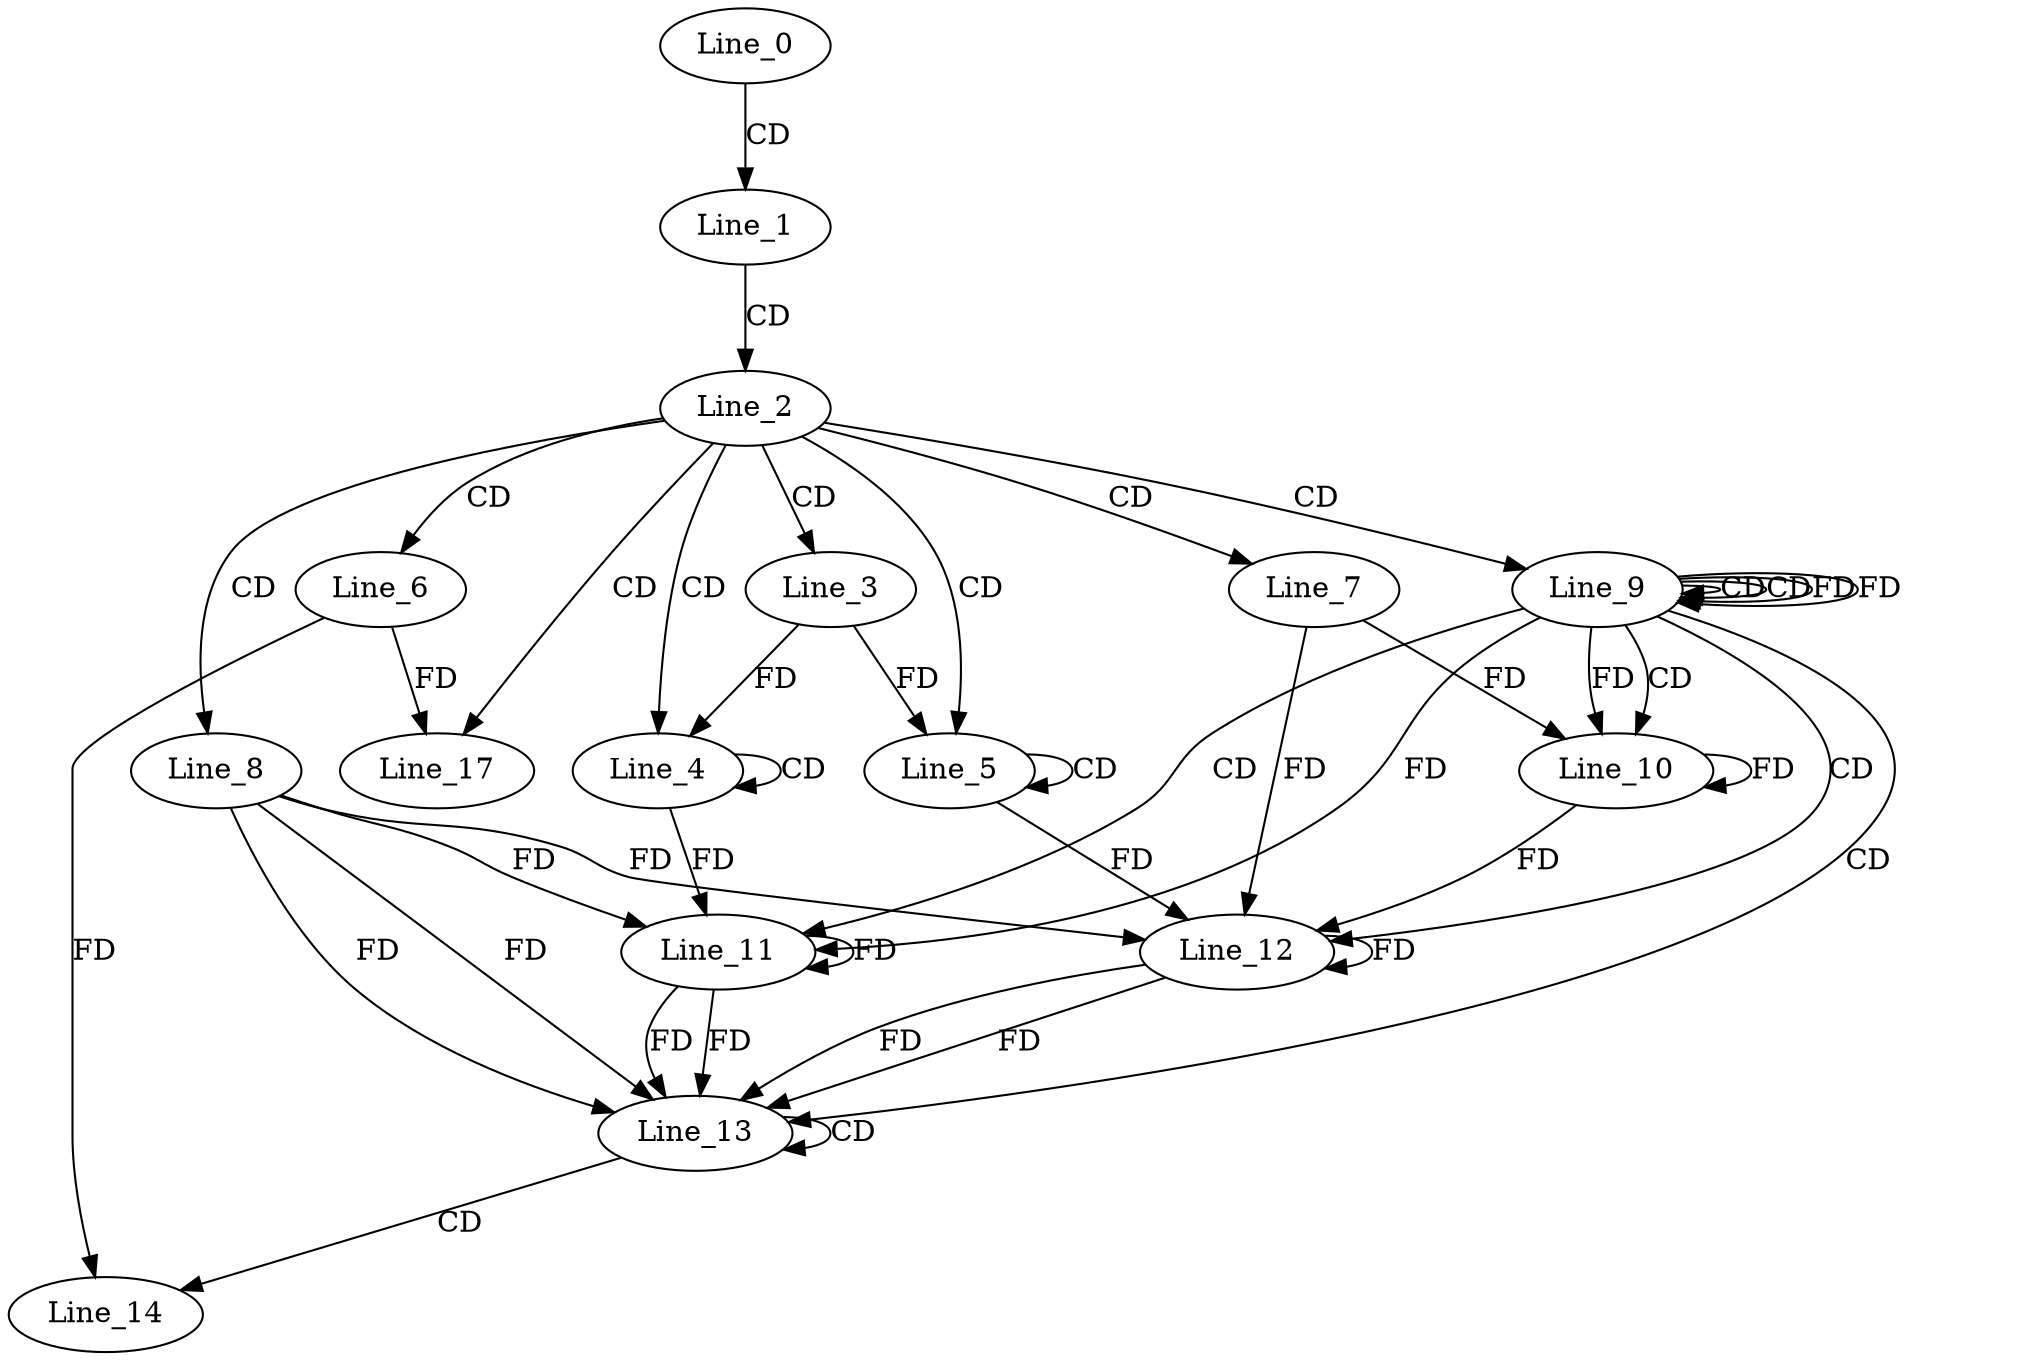 digraph G {
  Line_0;
  Line_1;
  Line_2;
  Line_3;
  Line_4;
  Line_4;
  Line_5;
  Line_5;
  Line_6;
  Line_7;
  Line_8;
  Line_9;
  Line_9;
  Line_9;
  Line_10;
  Line_11;
  Line_11;
  Line_12;
  Line_12;
  Line_13;
  Line_13;
  Line_14;
  Line_17;
  Line_0 -> Line_1 [ label="CD" ];
  Line_1 -> Line_2 [ label="CD" ];
  Line_2 -> Line_3 [ label="CD" ];
  Line_2 -> Line_4 [ label="CD" ];
  Line_4 -> Line_4 [ label="CD" ];
  Line_3 -> Line_4 [ label="FD" ];
  Line_2 -> Line_5 [ label="CD" ];
  Line_5 -> Line_5 [ label="CD" ];
  Line_3 -> Line_5 [ label="FD" ];
  Line_2 -> Line_6 [ label="CD" ];
  Line_2 -> Line_7 [ label="CD" ];
  Line_2 -> Line_8 [ label="CD" ];
  Line_2 -> Line_9 [ label="CD" ];
  Line_9 -> Line_9 [ label="CD" ];
  Line_9 -> Line_9 [ label="CD" ];
  Line_9 -> Line_9 [ label="FD" ];
  Line_9 -> Line_10 [ label="CD" ];
  Line_10 -> Line_10 [ label="FD" ];
  Line_7 -> Line_10 [ label="FD" ];
  Line_9 -> Line_10 [ label="FD" ];
  Line_9 -> Line_11 [ label="CD" ];
  Line_11 -> Line_11 [ label="FD" ];
  Line_8 -> Line_11 [ label="FD" ];
  Line_4 -> Line_11 [ label="FD" ];
  Line_9 -> Line_11 [ label="FD" ];
  Line_9 -> Line_12 [ label="CD" ];
  Line_12 -> Line_12 [ label="FD" ];
  Line_8 -> Line_12 [ label="FD" ];
  Line_5 -> Line_12 [ label="FD" ];
  Line_10 -> Line_12 [ label="FD" ];
  Line_7 -> Line_12 [ label="FD" ];
  Line_9 -> Line_13 [ label="CD" ];
  Line_11 -> Line_13 [ label="FD" ];
  Line_8 -> Line_13 [ label="FD" ];
  Line_12 -> Line_13 [ label="FD" ];
  Line_13 -> Line_13 [ label="CD" ];
  Line_11 -> Line_13 [ label="FD" ];
  Line_8 -> Line_13 [ label="FD" ];
  Line_12 -> Line_13 [ label="FD" ];
  Line_13 -> Line_14 [ label="CD" ];
  Line_6 -> Line_14 [ label="FD" ];
  Line_2 -> Line_17 [ label="CD" ];
  Line_6 -> Line_17 [ label="FD" ];
  Line_9 -> Line_9 [ label="FD" ];
}
